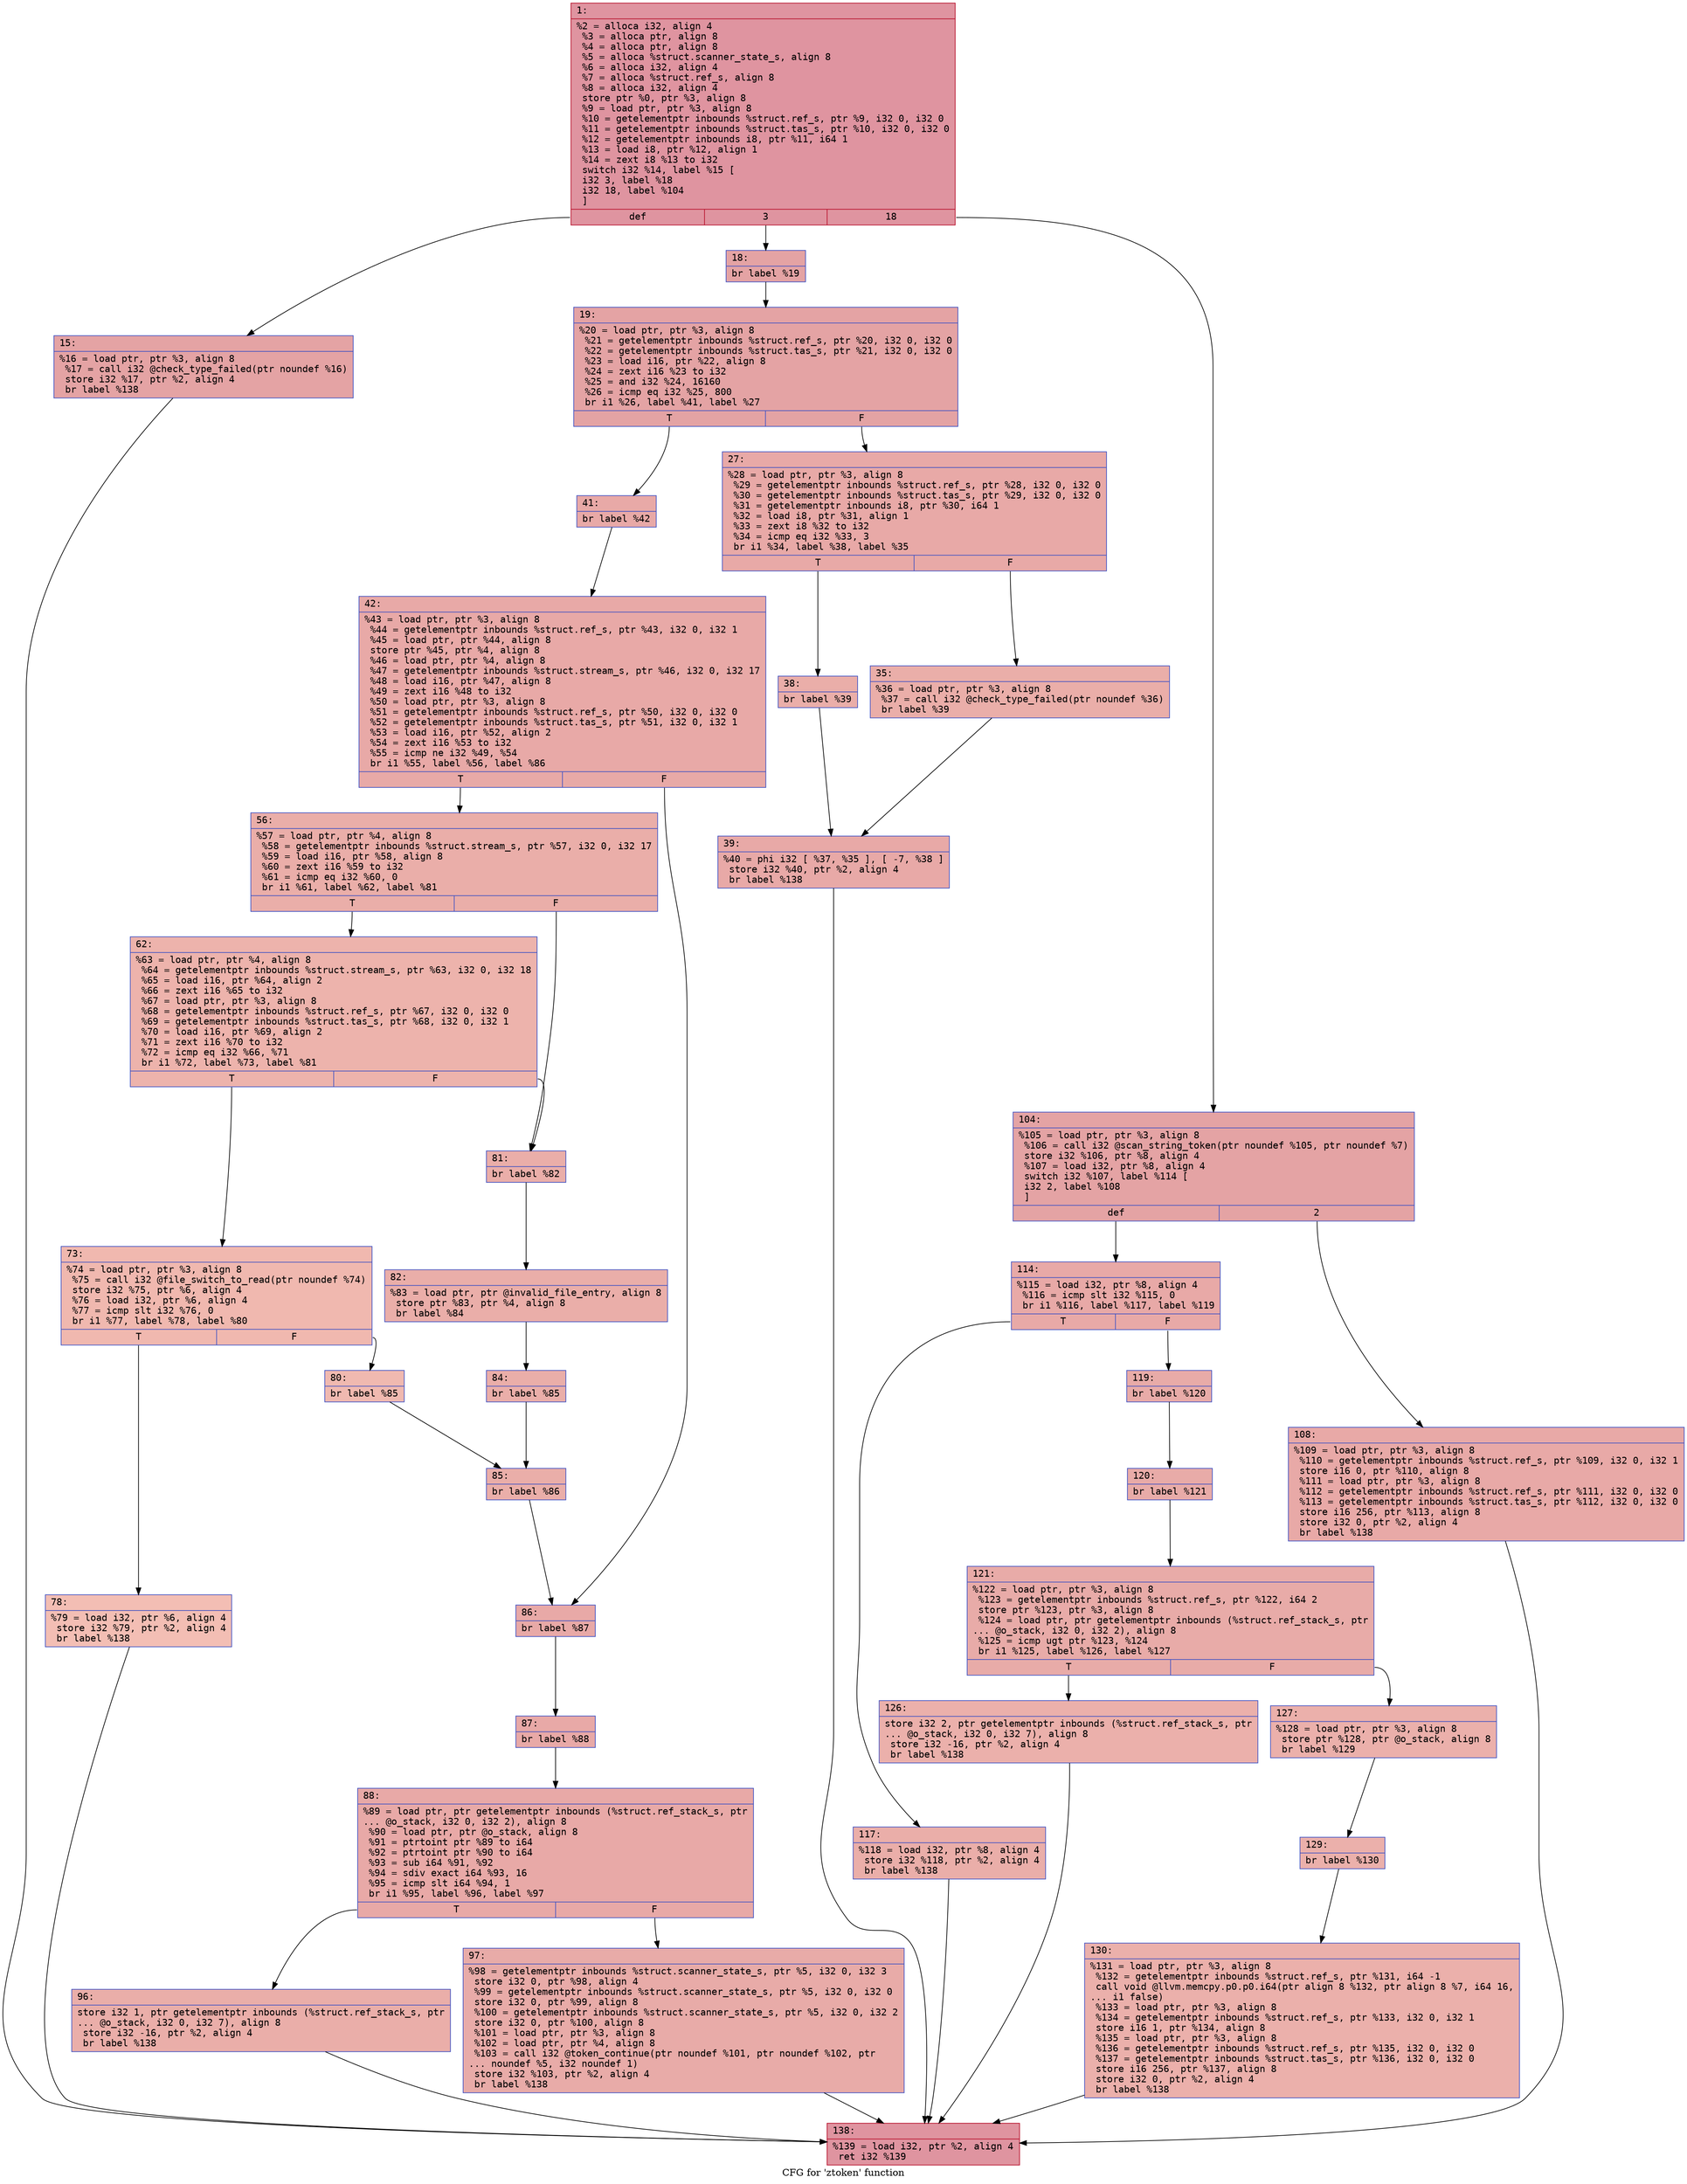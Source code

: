 digraph "CFG for 'ztoken' function" {
	label="CFG for 'ztoken' function";

	Node0x600001b24f00 [shape=record,color="#b70d28ff", style=filled, fillcolor="#b70d2870" fontname="Courier",label="{1:\l|  %2 = alloca i32, align 4\l  %3 = alloca ptr, align 8\l  %4 = alloca ptr, align 8\l  %5 = alloca %struct.scanner_state_s, align 8\l  %6 = alloca i32, align 4\l  %7 = alloca %struct.ref_s, align 8\l  %8 = alloca i32, align 4\l  store ptr %0, ptr %3, align 8\l  %9 = load ptr, ptr %3, align 8\l  %10 = getelementptr inbounds %struct.ref_s, ptr %9, i32 0, i32 0\l  %11 = getelementptr inbounds %struct.tas_s, ptr %10, i32 0, i32 0\l  %12 = getelementptr inbounds i8, ptr %11, i64 1\l  %13 = load i8, ptr %12, align 1\l  %14 = zext i8 %13 to i32\l  switch i32 %14, label %15 [\l    i32 3, label %18\l    i32 18, label %104\l  ]\l|{<s0>def|<s1>3|<s2>18}}"];
	Node0x600001b24f00:s0 -> Node0x600001b24f50[tooltip="1 -> 15\nProbability 33.33%" ];
	Node0x600001b24f00:s1 -> Node0x600001b24fa0[tooltip="1 -> 18\nProbability 33.33%" ];
	Node0x600001b24f00:s2 -> Node0x600001b25680[tooltip="1 -> 104\nProbability 33.33%" ];
	Node0x600001b24f50 [shape=record,color="#3d50c3ff", style=filled, fillcolor="#c32e3170" fontname="Courier",label="{15:\l|  %16 = load ptr, ptr %3, align 8\l  %17 = call i32 @check_type_failed(ptr noundef %16)\l  store i32 %17, ptr %2, align 4\l  br label %138\l}"];
	Node0x600001b24f50 -> Node0x600001b259f0[tooltip="15 -> 138\nProbability 100.00%" ];
	Node0x600001b24fa0 [shape=record,color="#3d50c3ff", style=filled, fillcolor="#c32e3170" fontname="Courier",label="{18:\l|  br label %19\l}"];
	Node0x600001b24fa0 -> Node0x600001b24ff0[tooltip="18 -> 19\nProbability 100.00%" ];
	Node0x600001b24ff0 [shape=record,color="#3d50c3ff", style=filled, fillcolor="#c32e3170" fontname="Courier",label="{19:\l|  %20 = load ptr, ptr %3, align 8\l  %21 = getelementptr inbounds %struct.ref_s, ptr %20, i32 0, i32 0\l  %22 = getelementptr inbounds %struct.tas_s, ptr %21, i32 0, i32 0\l  %23 = load i16, ptr %22, align 8\l  %24 = zext i16 %23 to i32\l  %25 = and i32 %24, 16160\l  %26 = icmp eq i32 %25, 800\l  br i1 %26, label %41, label %27\l|{<s0>T|<s1>F}}"];
	Node0x600001b24ff0:s0 -> Node0x600001b25180[tooltip="19 -> 41\nProbability 50.00%" ];
	Node0x600001b24ff0:s1 -> Node0x600001b25040[tooltip="19 -> 27\nProbability 50.00%" ];
	Node0x600001b25040 [shape=record,color="#3d50c3ff", style=filled, fillcolor="#ca3b3770" fontname="Courier",label="{27:\l|  %28 = load ptr, ptr %3, align 8\l  %29 = getelementptr inbounds %struct.ref_s, ptr %28, i32 0, i32 0\l  %30 = getelementptr inbounds %struct.tas_s, ptr %29, i32 0, i32 0\l  %31 = getelementptr inbounds i8, ptr %30, i64 1\l  %32 = load i8, ptr %31, align 1\l  %33 = zext i8 %32 to i32\l  %34 = icmp eq i32 %33, 3\l  br i1 %34, label %38, label %35\l|{<s0>T|<s1>F}}"];
	Node0x600001b25040:s0 -> Node0x600001b250e0[tooltip="27 -> 38\nProbability 50.00%" ];
	Node0x600001b25040:s1 -> Node0x600001b25090[tooltip="27 -> 35\nProbability 50.00%" ];
	Node0x600001b25090 [shape=record,color="#3d50c3ff", style=filled, fillcolor="#d0473d70" fontname="Courier",label="{35:\l|  %36 = load ptr, ptr %3, align 8\l  %37 = call i32 @check_type_failed(ptr noundef %36)\l  br label %39\l}"];
	Node0x600001b25090 -> Node0x600001b25130[tooltip="35 -> 39\nProbability 100.00%" ];
	Node0x600001b250e0 [shape=record,color="#3d50c3ff", style=filled, fillcolor="#d0473d70" fontname="Courier",label="{38:\l|  br label %39\l}"];
	Node0x600001b250e0 -> Node0x600001b25130[tooltip="38 -> 39\nProbability 100.00%" ];
	Node0x600001b25130 [shape=record,color="#3d50c3ff", style=filled, fillcolor="#ca3b3770" fontname="Courier",label="{39:\l|  %40 = phi i32 [ %37, %35 ], [ -7, %38 ]\l  store i32 %40, ptr %2, align 4\l  br label %138\l}"];
	Node0x600001b25130 -> Node0x600001b259f0[tooltip="39 -> 138\nProbability 100.00%" ];
	Node0x600001b25180 [shape=record,color="#3d50c3ff", style=filled, fillcolor="#ca3b3770" fontname="Courier",label="{41:\l|  br label %42\l}"];
	Node0x600001b25180 -> Node0x600001b251d0[tooltip="41 -> 42\nProbability 100.00%" ];
	Node0x600001b251d0 [shape=record,color="#3d50c3ff", style=filled, fillcolor="#ca3b3770" fontname="Courier",label="{42:\l|  %43 = load ptr, ptr %3, align 8\l  %44 = getelementptr inbounds %struct.ref_s, ptr %43, i32 0, i32 1\l  %45 = load ptr, ptr %44, align 8\l  store ptr %45, ptr %4, align 8\l  %46 = load ptr, ptr %4, align 8\l  %47 = getelementptr inbounds %struct.stream_s, ptr %46, i32 0, i32 17\l  %48 = load i16, ptr %47, align 8\l  %49 = zext i16 %48 to i32\l  %50 = load ptr, ptr %3, align 8\l  %51 = getelementptr inbounds %struct.ref_s, ptr %50, i32 0, i32 0\l  %52 = getelementptr inbounds %struct.tas_s, ptr %51, i32 0, i32 1\l  %53 = load i16, ptr %52, align 2\l  %54 = zext i16 %53 to i32\l  %55 = icmp ne i32 %49, %54\l  br i1 %55, label %56, label %86\l|{<s0>T|<s1>F}}"];
	Node0x600001b251d0:s0 -> Node0x600001b25220[tooltip="42 -> 56\nProbability 50.00%" ];
	Node0x600001b251d0:s1 -> Node0x600001b254f0[tooltip="42 -> 86\nProbability 50.00%" ];
	Node0x600001b25220 [shape=record,color="#3d50c3ff", style=filled, fillcolor="#d0473d70" fontname="Courier",label="{56:\l|  %57 = load ptr, ptr %4, align 8\l  %58 = getelementptr inbounds %struct.stream_s, ptr %57, i32 0, i32 17\l  %59 = load i16, ptr %58, align 8\l  %60 = zext i16 %59 to i32\l  %61 = icmp eq i32 %60, 0\l  br i1 %61, label %62, label %81\l|{<s0>T|<s1>F}}"];
	Node0x600001b25220:s0 -> Node0x600001b25270[tooltip="56 -> 62\nProbability 37.50%" ];
	Node0x600001b25220:s1 -> Node0x600001b253b0[tooltip="56 -> 81\nProbability 62.50%" ];
	Node0x600001b25270 [shape=record,color="#3d50c3ff", style=filled, fillcolor="#d6524470" fontname="Courier",label="{62:\l|  %63 = load ptr, ptr %4, align 8\l  %64 = getelementptr inbounds %struct.stream_s, ptr %63, i32 0, i32 18\l  %65 = load i16, ptr %64, align 2\l  %66 = zext i16 %65 to i32\l  %67 = load ptr, ptr %3, align 8\l  %68 = getelementptr inbounds %struct.ref_s, ptr %67, i32 0, i32 0\l  %69 = getelementptr inbounds %struct.tas_s, ptr %68, i32 0, i32 1\l  %70 = load i16, ptr %69, align 2\l  %71 = zext i16 %70 to i32\l  %72 = icmp eq i32 %66, %71\l  br i1 %72, label %73, label %81\l|{<s0>T|<s1>F}}"];
	Node0x600001b25270:s0 -> Node0x600001b252c0[tooltip="62 -> 73\nProbability 50.00%" ];
	Node0x600001b25270:s1 -> Node0x600001b253b0[tooltip="62 -> 81\nProbability 50.00%" ];
	Node0x600001b252c0 [shape=record,color="#3d50c3ff", style=filled, fillcolor="#dc5d4a70" fontname="Courier",label="{73:\l|  %74 = load ptr, ptr %3, align 8\l  %75 = call i32 @file_switch_to_read(ptr noundef %74)\l  store i32 %75, ptr %6, align 4\l  %76 = load i32, ptr %6, align 4\l  %77 = icmp slt i32 %76, 0\l  br i1 %77, label %78, label %80\l|{<s0>T|<s1>F}}"];
	Node0x600001b252c0:s0 -> Node0x600001b25310[tooltip="73 -> 78\nProbability 37.50%" ];
	Node0x600001b252c0:s1 -> Node0x600001b25360[tooltip="73 -> 80\nProbability 62.50%" ];
	Node0x600001b25310 [shape=record,color="#3d50c3ff", style=filled, fillcolor="#e36c5570" fontname="Courier",label="{78:\l|  %79 = load i32, ptr %6, align 4\l  store i32 %79, ptr %2, align 4\l  br label %138\l}"];
	Node0x600001b25310 -> Node0x600001b259f0[tooltip="78 -> 138\nProbability 100.00%" ];
	Node0x600001b25360 [shape=record,color="#3d50c3ff", style=filled, fillcolor="#de614d70" fontname="Courier",label="{80:\l|  br label %85\l}"];
	Node0x600001b25360 -> Node0x600001b254a0[tooltip="80 -> 85\nProbability 100.00%" ];
	Node0x600001b253b0 [shape=record,color="#3d50c3ff", style=filled, fillcolor="#d0473d70" fontname="Courier",label="{81:\l|  br label %82\l}"];
	Node0x600001b253b0 -> Node0x600001b25400[tooltip="81 -> 82\nProbability 100.00%" ];
	Node0x600001b25400 [shape=record,color="#3d50c3ff", style=filled, fillcolor="#d0473d70" fontname="Courier",label="{82:\l|  %83 = load ptr, ptr @invalid_file_entry, align 8\l  store ptr %83, ptr %4, align 8\l  br label %84\l}"];
	Node0x600001b25400 -> Node0x600001b25450[tooltip="82 -> 84\nProbability 100.00%" ];
	Node0x600001b25450 [shape=record,color="#3d50c3ff", style=filled, fillcolor="#d0473d70" fontname="Courier",label="{84:\l|  br label %85\l}"];
	Node0x600001b25450 -> Node0x600001b254a0[tooltip="84 -> 85\nProbability 100.00%" ];
	Node0x600001b254a0 [shape=record,color="#3d50c3ff", style=filled, fillcolor="#d0473d70" fontname="Courier",label="{85:\l|  br label %86\l}"];
	Node0x600001b254a0 -> Node0x600001b254f0[tooltip="85 -> 86\nProbability 100.00%" ];
	Node0x600001b254f0 [shape=record,color="#3d50c3ff", style=filled, fillcolor="#ca3b3770" fontname="Courier",label="{86:\l|  br label %87\l}"];
	Node0x600001b254f0 -> Node0x600001b25540[tooltip="86 -> 87\nProbability 100.00%" ];
	Node0x600001b25540 [shape=record,color="#3d50c3ff", style=filled, fillcolor="#ca3b3770" fontname="Courier",label="{87:\l|  br label %88\l}"];
	Node0x600001b25540 -> Node0x600001b25590[tooltip="87 -> 88\nProbability 100.00%" ];
	Node0x600001b25590 [shape=record,color="#3d50c3ff", style=filled, fillcolor="#ca3b3770" fontname="Courier",label="{88:\l|  %89 = load ptr, ptr getelementptr inbounds (%struct.ref_stack_s, ptr\l... @o_stack, i32 0, i32 2), align 8\l  %90 = load ptr, ptr @o_stack, align 8\l  %91 = ptrtoint ptr %89 to i64\l  %92 = ptrtoint ptr %90 to i64\l  %93 = sub i64 %91, %92\l  %94 = sdiv exact i64 %93, 16\l  %95 = icmp slt i64 %94, 1\l  br i1 %95, label %96, label %97\l|{<s0>T|<s1>F}}"];
	Node0x600001b25590:s0 -> Node0x600001b255e0[tooltip="88 -> 96\nProbability 37.50%" ];
	Node0x600001b25590:s1 -> Node0x600001b25630[tooltip="88 -> 97\nProbability 62.50%" ];
	Node0x600001b255e0 [shape=record,color="#3d50c3ff", style=filled, fillcolor="#d0473d70" fontname="Courier",label="{96:\l|  store i32 1, ptr getelementptr inbounds (%struct.ref_stack_s, ptr\l... @o_stack, i32 0, i32 7), align 8\l  store i32 -16, ptr %2, align 4\l  br label %138\l}"];
	Node0x600001b255e0 -> Node0x600001b259f0[tooltip="96 -> 138\nProbability 100.00%" ];
	Node0x600001b25630 [shape=record,color="#3d50c3ff", style=filled, fillcolor="#cc403a70" fontname="Courier",label="{97:\l|  %98 = getelementptr inbounds %struct.scanner_state_s, ptr %5, i32 0, i32 3\l  store i32 0, ptr %98, align 4\l  %99 = getelementptr inbounds %struct.scanner_state_s, ptr %5, i32 0, i32 0\l  store i32 0, ptr %99, align 8\l  %100 = getelementptr inbounds %struct.scanner_state_s, ptr %5, i32 0, i32 2\l  store i32 0, ptr %100, align 8\l  %101 = load ptr, ptr %3, align 8\l  %102 = load ptr, ptr %4, align 8\l  %103 = call i32 @token_continue(ptr noundef %101, ptr noundef %102, ptr\l... noundef %5, i32 noundef 1)\l  store i32 %103, ptr %2, align 4\l  br label %138\l}"];
	Node0x600001b25630 -> Node0x600001b259f0[tooltip="97 -> 138\nProbability 100.00%" ];
	Node0x600001b25680 [shape=record,color="#3d50c3ff", style=filled, fillcolor="#c32e3170" fontname="Courier",label="{104:\l|  %105 = load ptr, ptr %3, align 8\l  %106 = call i32 @scan_string_token(ptr noundef %105, ptr noundef %7)\l  store i32 %106, ptr %8, align 4\l  %107 = load i32, ptr %8, align 4\l  switch i32 %107, label %114 [\l    i32 2, label %108\l  ]\l|{<s0>def|<s1>2}}"];
	Node0x600001b25680:s0 -> Node0x600001b25720[tooltip="104 -> 114\nProbability 50.00%" ];
	Node0x600001b25680:s1 -> Node0x600001b256d0[tooltip="104 -> 108\nProbability 50.00%" ];
	Node0x600001b256d0 [shape=record,color="#3d50c3ff", style=filled, fillcolor="#ca3b3770" fontname="Courier",label="{108:\l|  %109 = load ptr, ptr %3, align 8\l  %110 = getelementptr inbounds %struct.ref_s, ptr %109, i32 0, i32 1\l  store i16 0, ptr %110, align 8\l  %111 = load ptr, ptr %3, align 8\l  %112 = getelementptr inbounds %struct.ref_s, ptr %111, i32 0, i32 0\l  %113 = getelementptr inbounds %struct.tas_s, ptr %112, i32 0, i32 0\l  store i16 256, ptr %113, align 8\l  store i32 0, ptr %2, align 4\l  br label %138\l}"];
	Node0x600001b256d0 -> Node0x600001b259f0[tooltip="108 -> 138\nProbability 100.00%" ];
	Node0x600001b25720 [shape=record,color="#3d50c3ff", style=filled, fillcolor="#ca3b3770" fontname="Courier",label="{114:\l|  %115 = load i32, ptr %8, align 4\l  %116 = icmp slt i32 %115, 0\l  br i1 %116, label %117, label %119\l|{<s0>T|<s1>F}}"];
	Node0x600001b25720:s0 -> Node0x600001b25770[tooltip="114 -> 117\nProbability 37.50%" ];
	Node0x600001b25720:s1 -> Node0x600001b257c0[tooltip="114 -> 119\nProbability 62.50%" ];
	Node0x600001b25770 [shape=record,color="#3d50c3ff", style=filled, fillcolor="#d0473d70" fontname="Courier",label="{117:\l|  %118 = load i32, ptr %8, align 4\l  store i32 %118, ptr %2, align 4\l  br label %138\l}"];
	Node0x600001b25770 -> Node0x600001b259f0[tooltip="117 -> 138\nProbability 100.00%" ];
	Node0x600001b257c0 [shape=record,color="#3d50c3ff", style=filled, fillcolor="#cc403a70" fontname="Courier",label="{119:\l|  br label %120\l}"];
	Node0x600001b257c0 -> Node0x600001b25810[tooltip="119 -> 120\nProbability 100.00%" ];
	Node0x600001b25810 [shape=record,color="#3d50c3ff", style=filled, fillcolor="#cc403a70" fontname="Courier",label="{120:\l|  br label %121\l}"];
	Node0x600001b25810 -> Node0x600001b25860[tooltip="120 -> 121\nProbability 100.00%" ];
	Node0x600001b25860 [shape=record,color="#3d50c3ff", style=filled, fillcolor="#cc403a70" fontname="Courier",label="{121:\l|  %122 = load ptr, ptr %3, align 8\l  %123 = getelementptr inbounds %struct.ref_s, ptr %122, i64 2\l  store ptr %123, ptr %3, align 8\l  %124 = load ptr, ptr getelementptr inbounds (%struct.ref_stack_s, ptr\l... @o_stack, i32 0, i32 2), align 8\l  %125 = icmp ugt ptr %123, %124\l  br i1 %125, label %126, label %127\l|{<s0>T|<s1>F}}"];
	Node0x600001b25860:s0 -> Node0x600001b258b0[tooltip="121 -> 126\nProbability 50.00%" ];
	Node0x600001b25860:s1 -> Node0x600001b25900[tooltip="121 -> 127\nProbability 50.00%" ];
	Node0x600001b258b0 [shape=record,color="#3d50c3ff", style=filled, fillcolor="#d24b4070" fontname="Courier",label="{126:\l|  store i32 2, ptr getelementptr inbounds (%struct.ref_stack_s, ptr\l... @o_stack, i32 0, i32 7), align 8\l  store i32 -16, ptr %2, align 4\l  br label %138\l}"];
	Node0x600001b258b0 -> Node0x600001b259f0[tooltip="126 -> 138\nProbability 100.00%" ];
	Node0x600001b25900 [shape=record,color="#3d50c3ff", style=filled, fillcolor="#d24b4070" fontname="Courier",label="{127:\l|  %128 = load ptr, ptr %3, align 8\l  store ptr %128, ptr @o_stack, align 8\l  br label %129\l}"];
	Node0x600001b25900 -> Node0x600001b25950[tooltip="127 -> 129\nProbability 100.00%" ];
	Node0x600001b25950 [shape=record,color="#3d50c3ff", style=filled, fillcolor="#d24b4070" fontname="Courier",label="{129:\l|  br label %130\l}"];
	Node0x600001b25950 -> Node0x600001b259a0[tooltip="129 -> 130\nProbability 100.00%" ];
	Node0x600001b259a0 [shape=record,color="#3d50c3ff", style=filled, fillcolor="#d24b4070" fontname="Courier",label="{130:\l|  %131 = load ptr, ptr %3, align 8\l  %132 = getelementptr inbounds %struct.ref_s, ptr %131, i64 -1\l  call void @llvm.memcpy.p0.p0.i64(ptr align 8 %132, ptr align 8 %7, i64 16,\l... i1 false)\l  %133 = load ptr, ptr %3, align 8\l  %134 = getelementptr inbounds %struct.ref_s, ptr %133, i32 0, i32 1\l  store i16 1, ptr %134, align 8\l  %135 = load ptr, ptr %3, align 8\l  %136 = getelementptr inbounds %struct.ref_s, ptr %135, i32 0, i32 0\l  %137 = getelementptr inbounds %struct.tas_s, ptr %136, i32 0, i32 0\l  store i16 256, ptr %137, align 8\l  store i32 0, ptr %2, align 4\l  br label %138\l}"];
	Node0x600001b259a0 -> Node0x600001b259f0[tooltip="130 -> 138\nProbability 100.00%" ];
	Node0x600001b259f0 [shape=record,color="#b70d28ff", style=filled, fillcolor="#b70d2870" fontname="Courier",label="{138:\l|  %139 = load i32, ptr %2, align 4\l  ret i32 %139\l}"];
}
